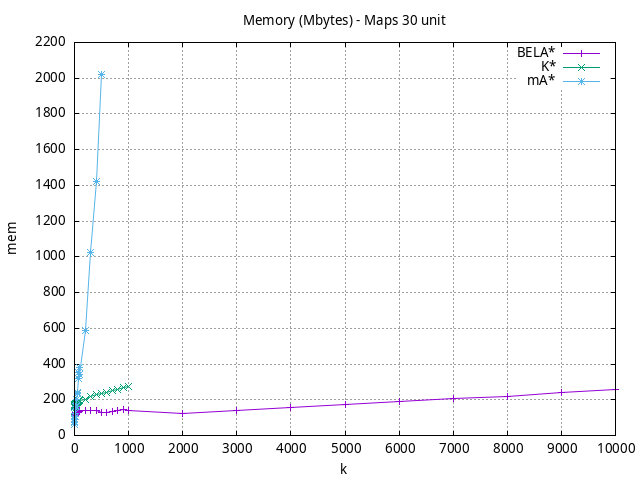 #!/usr/bin/gnuplot
# -*- coding: utf-8 -*-
#
# results/maps/unit/30/random512-30.heuristic.unit.mem.gnuplot
#
# Started on 04/07/2024 21:48:18
# Author: Carlos Linares López
set grid
set xlabel "k"
set ylabel "mem"

set title "Memory (Mbytes) - Maps 30 unit"

set terminal png enhanced font "Ariel,10"
set output 'random512-30.heuristic.unit.mem.png'

plot "-" title "BELA*"      with linesp, "-" title "K*"      with linesp, "-" title "mA*"      with linesp

	1 80.54
	2 103.84
	3 109.36
	4 112.12
	5 113.0
	6 113.24
	7 115.66
	8 120.36
	9 123.0
	10 123.48
	20 127.12
	30 128.0
	40 128.0
	50 128.18
	60 129.18
	70 130.3
	80 132.54
	90 136.54
	100 140.0
	200 140.54
	300 140.63
	400 140.94
	500 128.32
	600 129.31
	700 135.2
	800 140.2
	900 145.38
	1000 139.57
	2000 123.11
	3000 138.03
	4000 155.38
	5000 173.22
	6000 188.64
	7000 205.2
	8000 218.59
	9000 239.75
	10000 256.57
end
	1 131.83
	2 154.83
	3 163.9
	4 168.18
	5 169.36
	6 171.18
	7 172.36
	8 174.36
	9 176.18
	10 171.62
	20 179.36
	30 181.54
	40 184.36
	50 186.36
	60 188.54
	70 191.36
	80 193.54
	90 196.36
	100 198.54
	200 203.52
	300 219.26
	400 227.1
	500 232.61
	600 239.71
	700 251.53
	800 258.77
	900 267.65
	1000 275.86
end
	1 60.14
	2 75.23
	3 78.33
	4 80.13
	5 96.64
	6 90.09
	7 124.21
	8 120.82
	9 122.72
	10 104.06
	20 160.24
	30 163.95
	40 202.9
	50 234.39
	60 241.76
	70 319.23
	80 352.25
	90 382.75
	100 343.91
	200 590.09
	300 1025.72
	400 1420.32
	500 2019.55
end
